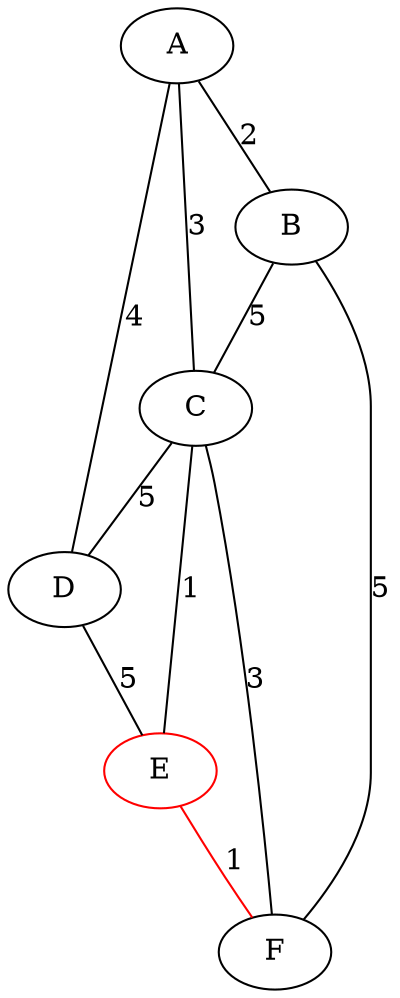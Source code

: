 digraph g{
	edge [arrowhead=none];
	D->E [label=5];
	C->D [label=5];
	C->F [label=3];
	C->E [label=1];
	B->F [label=5];
	B->C [label=5];
	A->B [label=2];
	A->C [label=3];
	A->D [label=4];
	edge[color=red];
	E->F [label=1];
	E [color = red];
}
